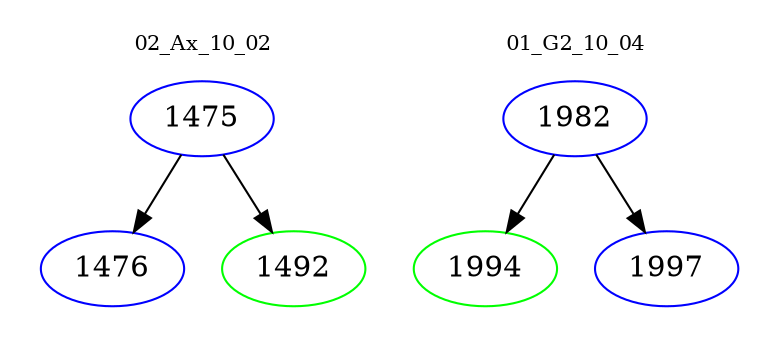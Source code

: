 digraph{
subgraph cluster_0 {
color = white
label = "02_Ax_10_02";
fontsize=10;
T0_1475 [label="1475", color="blue"]
T0_1475 -> T0_1476 [color="black"]
T0_1476 [label="1476", color="blue"]
T0_1475 -> T0_1492 [color="black"]
T0_1492 [label="1492", color="green"]
}
subgraph cluster_1 {
color = white
label = "01_G2_10_04";
fontsize=10;
T1_1982 [label="1982", color="blue"]
T1_1982 -> T1_1994 [color="black"]
T1_1994 [label="1994", color="green"]
T1_1982 -> T1_1997 [color="black"]
T1_1997 [label="1997", color="blue"]
}
}
